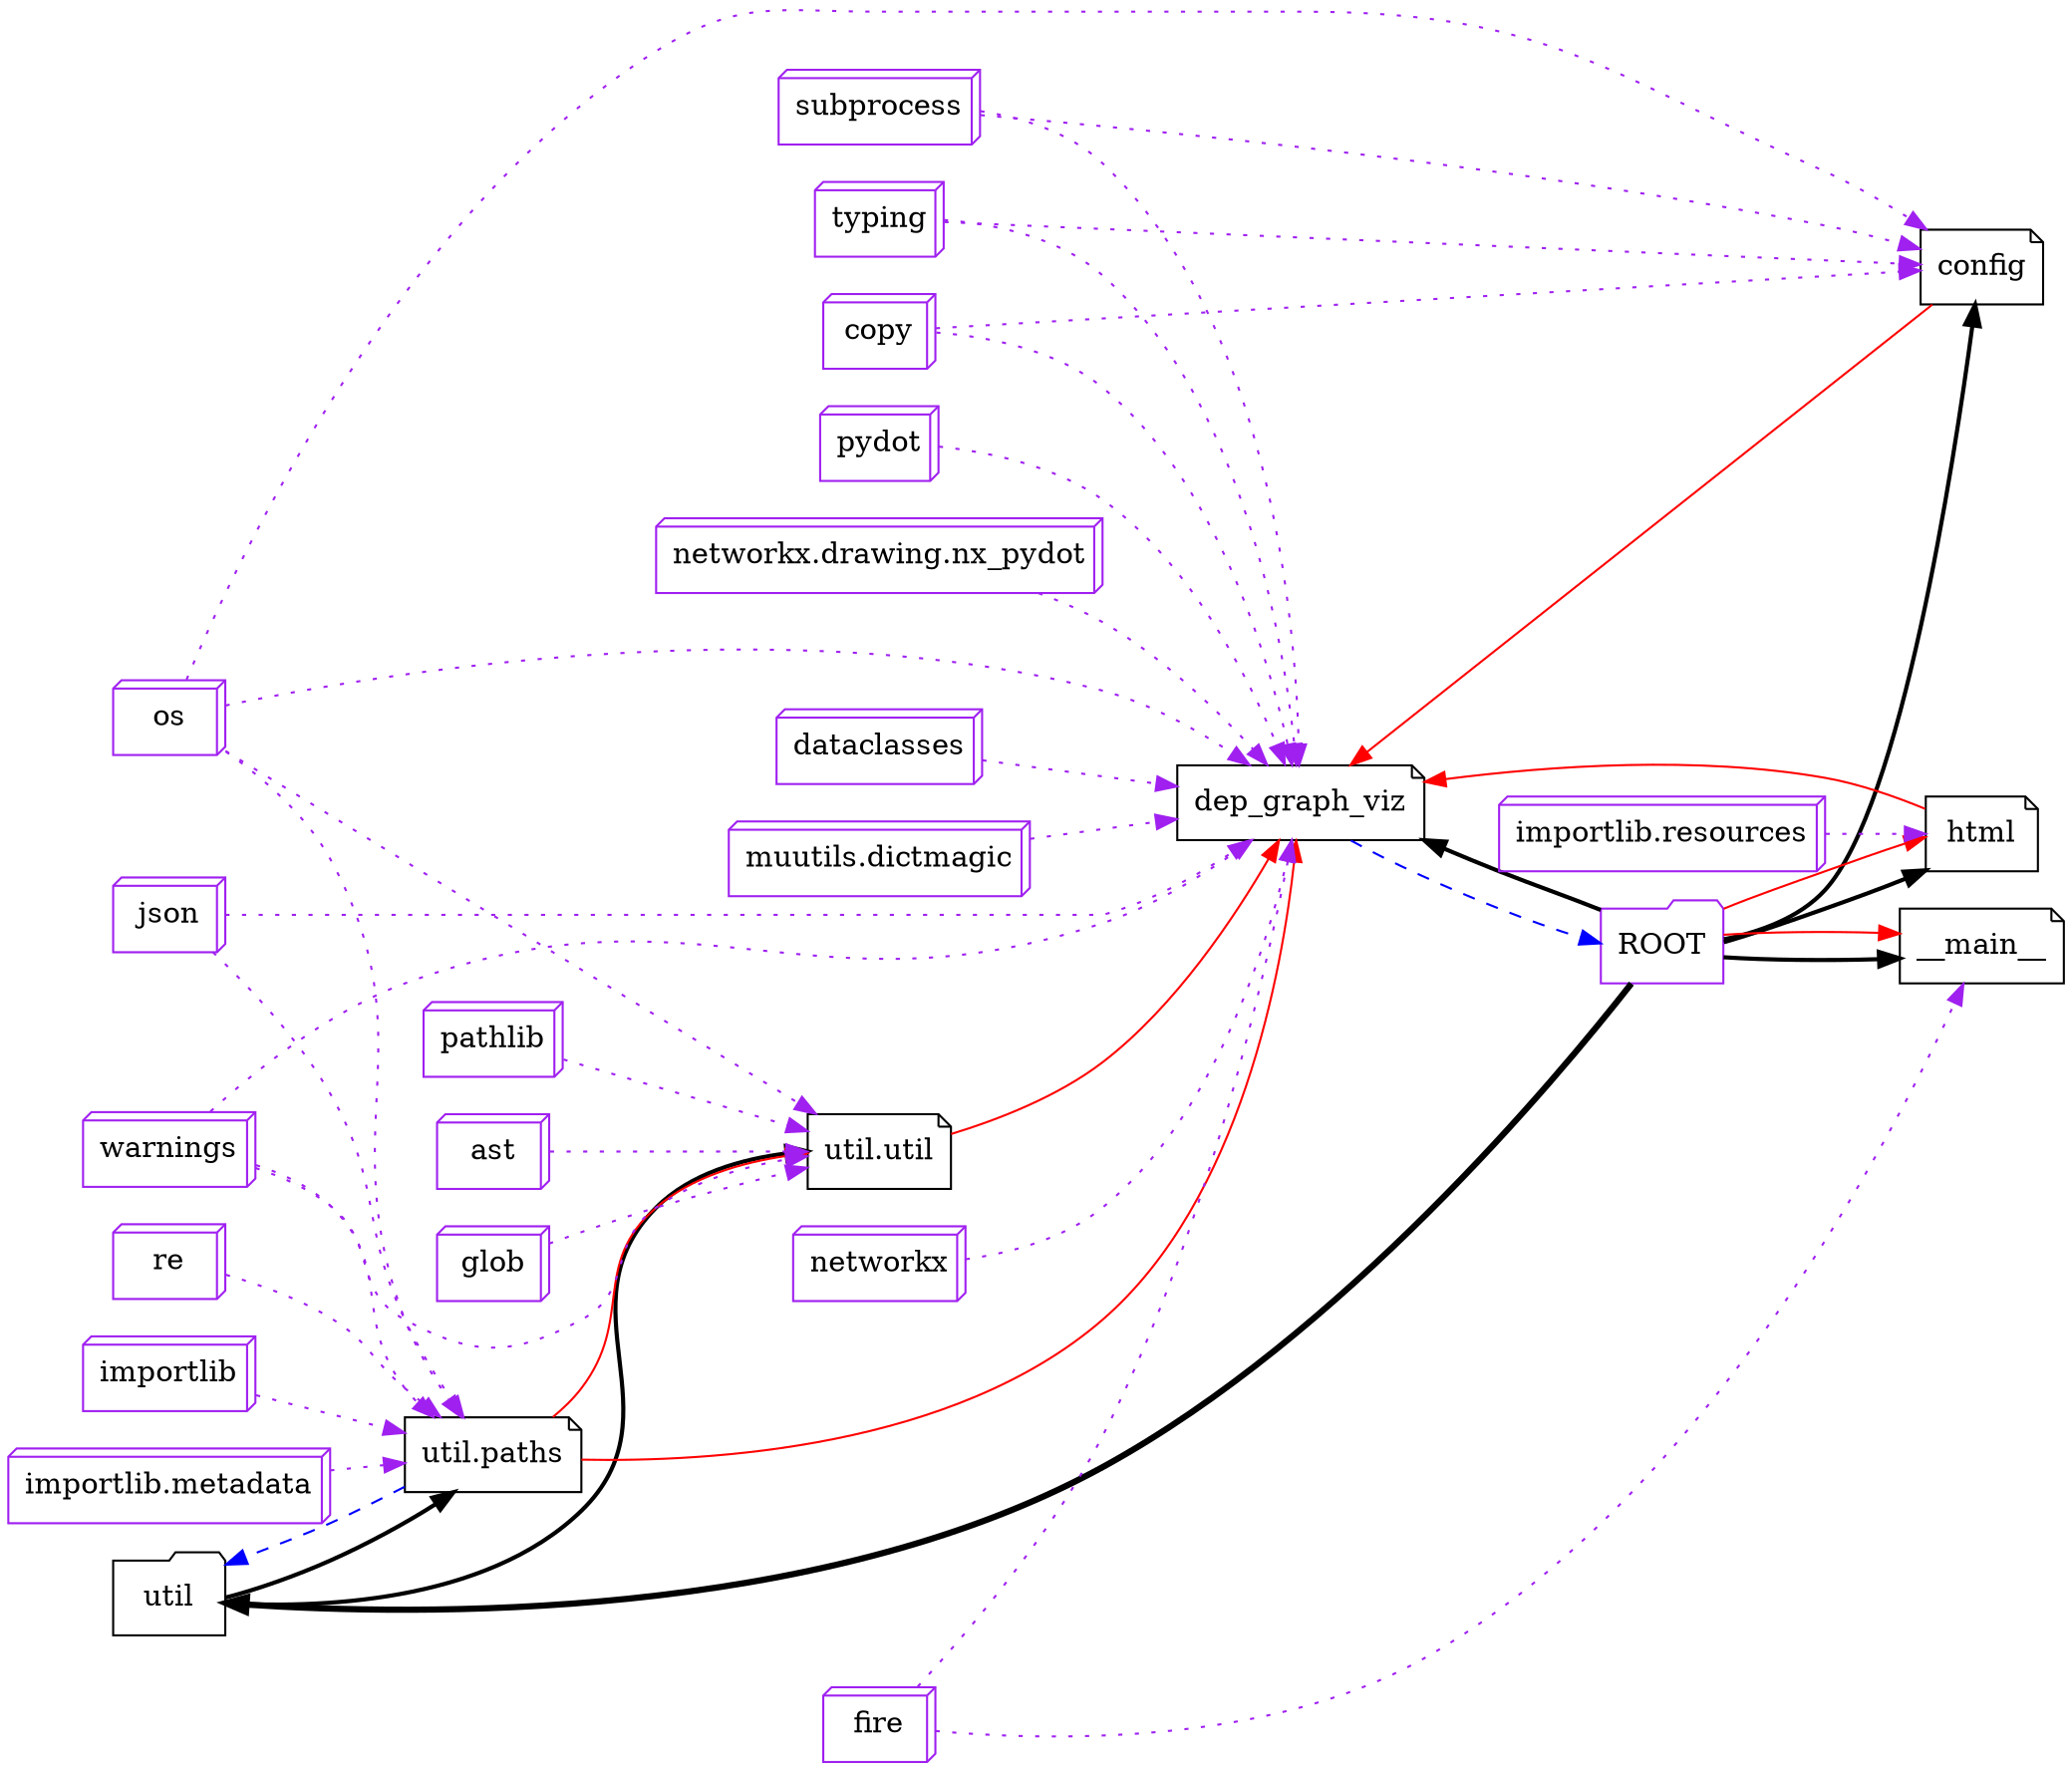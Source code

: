 digraph {
rankdir=LR;
"util" [rank=11, shape=folder, color=black, URL="https://github.com/mivanit/dep-graph-viz/tree/refactor/util"];
ROOT [rank=10, shape=folder, color=purple, URL="https://github.com/mivanit/dep-graph-viz/tree/refactor/."];
"config" [rank=11, shape=note, color=black, URL="https://github.com/mivanit/dep-graph-viz/tree/refactor/config.py"];
"dep_graph_viz" [rank=11, shape=note, color=black, URL="https://github.com/mivanit/dep-graph-viz/tree/refactor/dep_graph_viz.py"];
"html" [rank=11, shape=note, color=black, URL="https://github.com/mivanit/dep-graph-viz/tree/refactor/html.py"];
"__main__" [rank=11, shape=note, color=black, URL="https://github.com/mivanit/dep-graph-viz/tree/refactor/__main__.py"];
"util.paths" [rank=12, shape=note, color=black, URL="https://github.com/mivanit/dep-graph-viz/tree/refactor/util/paths.py"];
"util.util" [rank=12, shape=note, color=black, URL="https://github.com/mivanit/dep-graph-viz/tree/refactor/util/util.py"];
typing [rank=0, shape=box3d, color=purple];
copy [rank=0, shape=box3d, color=purple];
os [rank=0, shape=box3d, color=purple];
subprocess [rank=0, shape=box3d, color=purple];
warnings [rank=0, shape=box3d, color=purple];
pydot [rank=0, shape=box3d, color=purple];
"networkx.drawing.nx_pydot" [rank=0, shape=box3d, color=purple];
dataclasses [rank=0, shape=box3d, color=purple];
"muutils.dictmagic" [rank=0, shape=box3d, color=purple];
fire [rank=0, shape=box3d, color=purple];
networkx [rank=0, shape=box3d, color=purple];
json [rank=0, shape=box3d, color=purple];
"importlib.resources" [rank=0, shape=box3d, color=purple];
importlib [rank=0, shape=box3d, color=purple];
"importlib.metadata" [rank=0, shape=box3d, color=purple];
re [rank=0, shape=box3d, color=purple];
glob [rank=0, shape=box3d, color=purple];
pathlib [rank=0, shape=box3d, color=purple];
ast [rank=0, shape=box3d, color=purple];
"util" -> "util.paths" [key=0, color=black, penwidth=2, style=solid];
"util" -> "util.util" [key=0, color=black, penwidth=2, style=solid];
ROOT -> "util" [key=0, color=black, penwidth=3, style=solid];
ROOT -> "config" [key=0, color=black, penwidth=2, style=solid];
ROOT -> "dep_graph_viz" [key=0, color=black, penwidth=2, style=solid];
ROOT -> "html" [key=0, color=black, penwidth=2, style=solid];
ROOT -> "html" [key=1, color=red, penwidth=1, style=solid];
ROOT -> "__main__" [key=0, color=black, penwidth=2, style=solid];
ROOT -> "__main__" [key=1, color=red, penwidth=1, style=solid];
"config" -> "dep_graph_viz" [key=0, color=red, penwidth=1, style=solid];
"dep_graph_viz" -> ROOT [key=0, color=blue, penwidth=1, style=dashed];
"html" -> "dep_graph_viz" [key=0, color=red, penwidth=1, style=solid];
"util.paths" -> "util" [key=0, color=blue, penwidth=1, style=dashed];
"util.paths" -> "dep_graph_viz" [key=0, color=red, penwidth=1, style=solid];
"util.paths" -> "util.util" [key=0, color=red, penwidth=1, style=solid];
"util.util" -> "dep_graph_viz" [key=0, color=red, penwidth=1, style=solid];
typing -> "config" [key=0, color=purple, penwidth=1, style=dotted];
typing -> "dep_graph_viz" [key=0, color=purple, penwidth=1, style=dotted];
copy -> "config" [key=0, color=purple, penwidth=1, style=dotted];
copy -> "dep_graph_viz" [key=0, color=purple, penwidth=1, style=dotted];
os -> "config" [key=0, color=purple, penwidth=1, style=dotted];
os -> "dep_graph_viz" [key=0, color=purple, penwidth=1, style=dotted];
os -> "util.paths" [key=0, color=purple, penwidth=1, style=dotted];
os -> "util.util" [key=0, color=purple, penwidth=1, style=dotted];
subprocess -> "config" [key=0, color=purple, penwidth=1, style=dotted];
subprocess -> "dep_graph_viz" [key=0, color=purple, penwidth=1, style=dotted];
warnings -> "dep_graph_viz" [key=0, color=purple, penwidth=1, style=dotted];
warnings -> "util.paths" [key=0, color=purple, penwidth=1, style=dotted];
warnings -> "util.util" [key=0, color=purple, penwidth=1, style=dotted];
pydot -> "dep_graph_viz" [key=0, color=purple, penwidth=1, style=dotted];
"networkx.drawing.nx_pydot" -> "dep_graph_viz" [key=0, color=purple, penwidth=1, style=dotted];
dataclasses -> "dep_graph_viz" [key=0, color=purple, penwidth=1, style=dotted];
"muutils.dictmagic" -> "dep_graph_viz" [key=0, color=purple, penwidth=1, style=dotted];
fire -> "dep_graph_viz" [key=0, color=purple, penwidth=1, style=dotted];
fire -> "__main__" [key=0, color=purple, penwidth=1, style=dotted];
networkx -> "dep_graph_viz" [key=0, color=purple, penwidth=1, style=dotted];
json -> "dep_graph_viz" [key=0, color=purple, penwidth=1, style=dotted];
json -> "util.paths" [key=0, color=purple, penwidth=1, style=dotted];
"importlib.resources" -> "html" [key=0, color=purple, penwidth=1, style=dotted];
importlib -> "util.paths" [key=0, color=purple, penwidth=1, style=dotted];
"importlib.metadata" -> "util.paths" [key=0, color=purple, penwidth=1, style=dotted];
re -> "util.paths" [key=0, color=purple, penwidth=1, style=dotted];
glob -> "util.util" [key=0, color=purple, penwidth=1, style=dotted];
pathlib -> "util.util" [key=0, color=purple, penwidth=1, style=dotted];
ast -> "util.util" [key=0, color=purple, penwidth=1, style=dotted];
}
